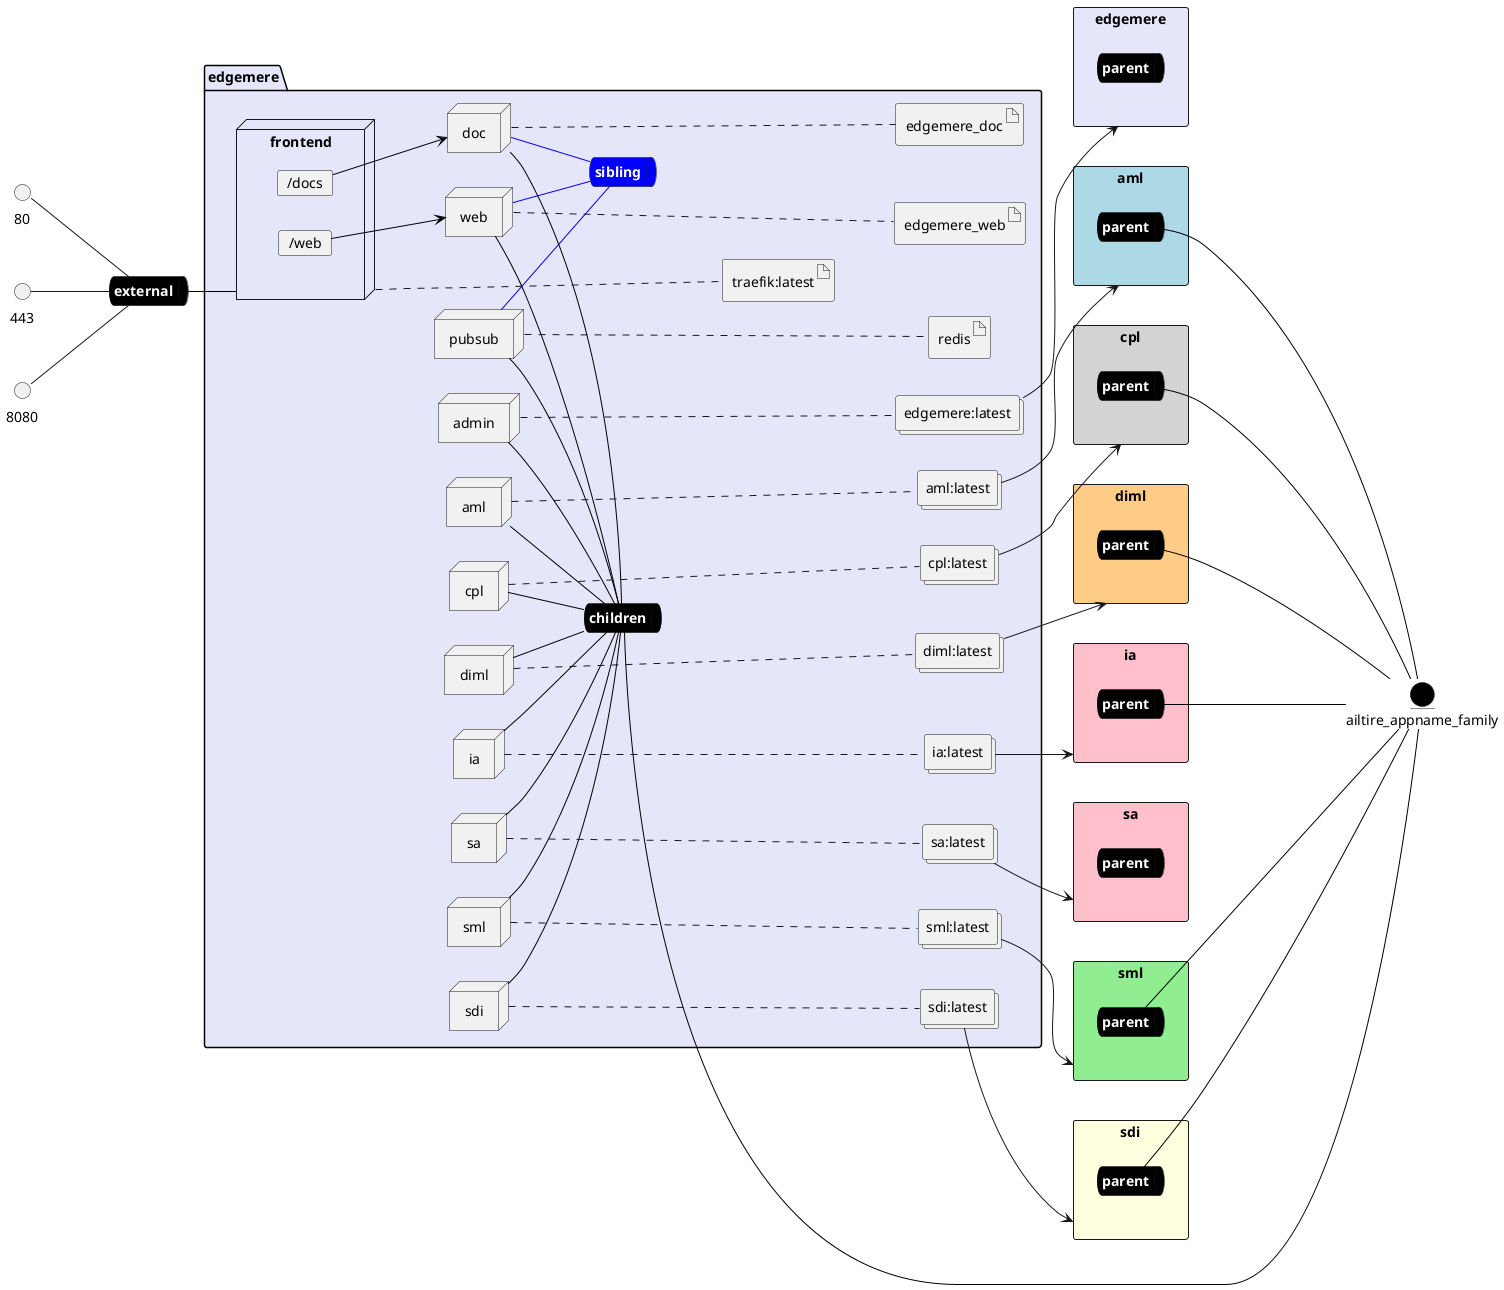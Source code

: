 @startuml

left to right direction


queue external #black [
    <b><color:white>external</color></b>
]
    
interface 80
80 -- external
    
interface 443
443 -- external
    
interface 8080
8080 -- external
    


entity ailtire_appname_family #black

rectangle "edgemere" as edgemereStack #lavender {
    queue edgemereStacksnet #black [
        <b><color:white>parent</color></b>
    ]
}
rectangle "aml" as amlStack #lightblue {
    queue amlStacksnet #black [
        <b><color:white>parent</color></b>
    ]
}
rectangle "cpl" as cplStack #lightgray {
    queue cplStacksnet #black [
        <b><color:white>parent</color></b>
    ]
}
rectangle "diml" as dimlStack #ffcc88 {
    queue dimlStacksnet #black [
        <b><color:white>parent</color></b>
    ]
}
rectangle "ia" as iaStack #pink {
    queue iaStacksnet #black [
        <b><color:white>parent</color></b>
    ]
}
rectangle "sa" as saStack #pink {
    queue saStacksnet #black [
        <b><color:white>parent</color></b>
    ]
}
rectangle "sml" as smlStack #lightgreen {
    queue smlStacksnet #black [
        <b><color:white>parent</color></b>
    ]
}
rectangle "sdi" as sdiStack #lightyellow {
    queue sdiStacksnet #black [
        <b><color:white>parent</color></b>
    ]
}



package "edgemere" #lavender {
    queue childrennet #black [
            <b><color:white>children</color></b>
    ]
    
    childrennet -[#black]- ailtire_appname_family
    
    queue siblingnet #blue [
            <b><color:white>sibling</color></b>
    ]
    


node "frontend" as frontendService {
    card "/web" as webmap
    card "/docs" as docsmap
    
}
node "admin" as adminService
node "aml" as amlService
node "cpl" as cplService
node "diml" as dimlService
node "ia" as iaService
node "sa" as saService
node "sml" as smlService
node "sdi" as sdiService
node "pubsub" as pubsubService
node "web" as webService
node "doc" as docService

        collections "edgemere:latest" as edgemerelatestimage
            collections "aml:latest" as amllatestimage
            collections "cpl:latest" as cpllatestimage
            collections "diml:latest" as dimllatestimage
            collections "ia:latest" as ialatestimage
            collections "sa:latest" as salatestimage
            collections "sml:latest" as smllatestimage
            collections "sdi:latest" as sdilatestimage
    
        artifact "redis" as redisimage
    
        artifact "traefik:latest" as traefiklatestimage
    
        artifact "edgemere_web" as edgemere_webimage
    
        artifact "edgemere_doc" as edgemere_docimage
    
}

external -[#black]- frontendService

webmap -[#black]-> webService

docsmap -[#black]-> docService

adminService -[#black]- childrennet

amlService -[#black]- childrennet

cplService -[#black]- childrennet

dimlService -[#black]- childrennet

iaService -[#black]- childrennet

saService -[#black]- childrennet

smlService -[#black]- childrennet

sdiService -[#black]- childrennet

pubsubService -[#black]- childrennet

pubsubService -[#blue]- siblingnet

webService -[#blue]- siblingnet

webService -[#black]- childrennet

docService -[#blue]- siblingnet

docService -[#black]- childrennet
adminService .... edgemerelatestimage
amlService .... amllatestimage
cplService .... cpllatestimage
dimlService .... dimllatestimage
iaService .... ialatestimage
saService .... salatestimage
smlService .... smllatestimage
sdiService .... sdilatestimage
pubsubService .... redisimage
webService .... edgemere_webimage
docService .... edgemere_docimage

frontendService .... traefiklatestimage

edgemerelatestimage --> edgemereStack
    
amllatestimage --> amlStack
    
amlStacksnet --[#black]-- ailtire_appname_family
    
cpllatestimage --> cplStack
    
cplStacksnet --[#black]-- ailtire_appname_family
    
dimllatestimage --> dimlStack
    
dimlStacksnet --[#black]-- ailtire_appname_family
    
ialatestimage --> iaStack
    
iaStacksnet --[#black]-- ailtire_appname_family
    
salatestimage --> saStack
    
smllatestimage --> smlStack
    
smlStacksnet --[#black]-- ailtire_appname_family
    
sdilatestimage --> sdiStack
    
sdiStacksnet --[#black]-- ailtire_appname_family
    

@enduml
